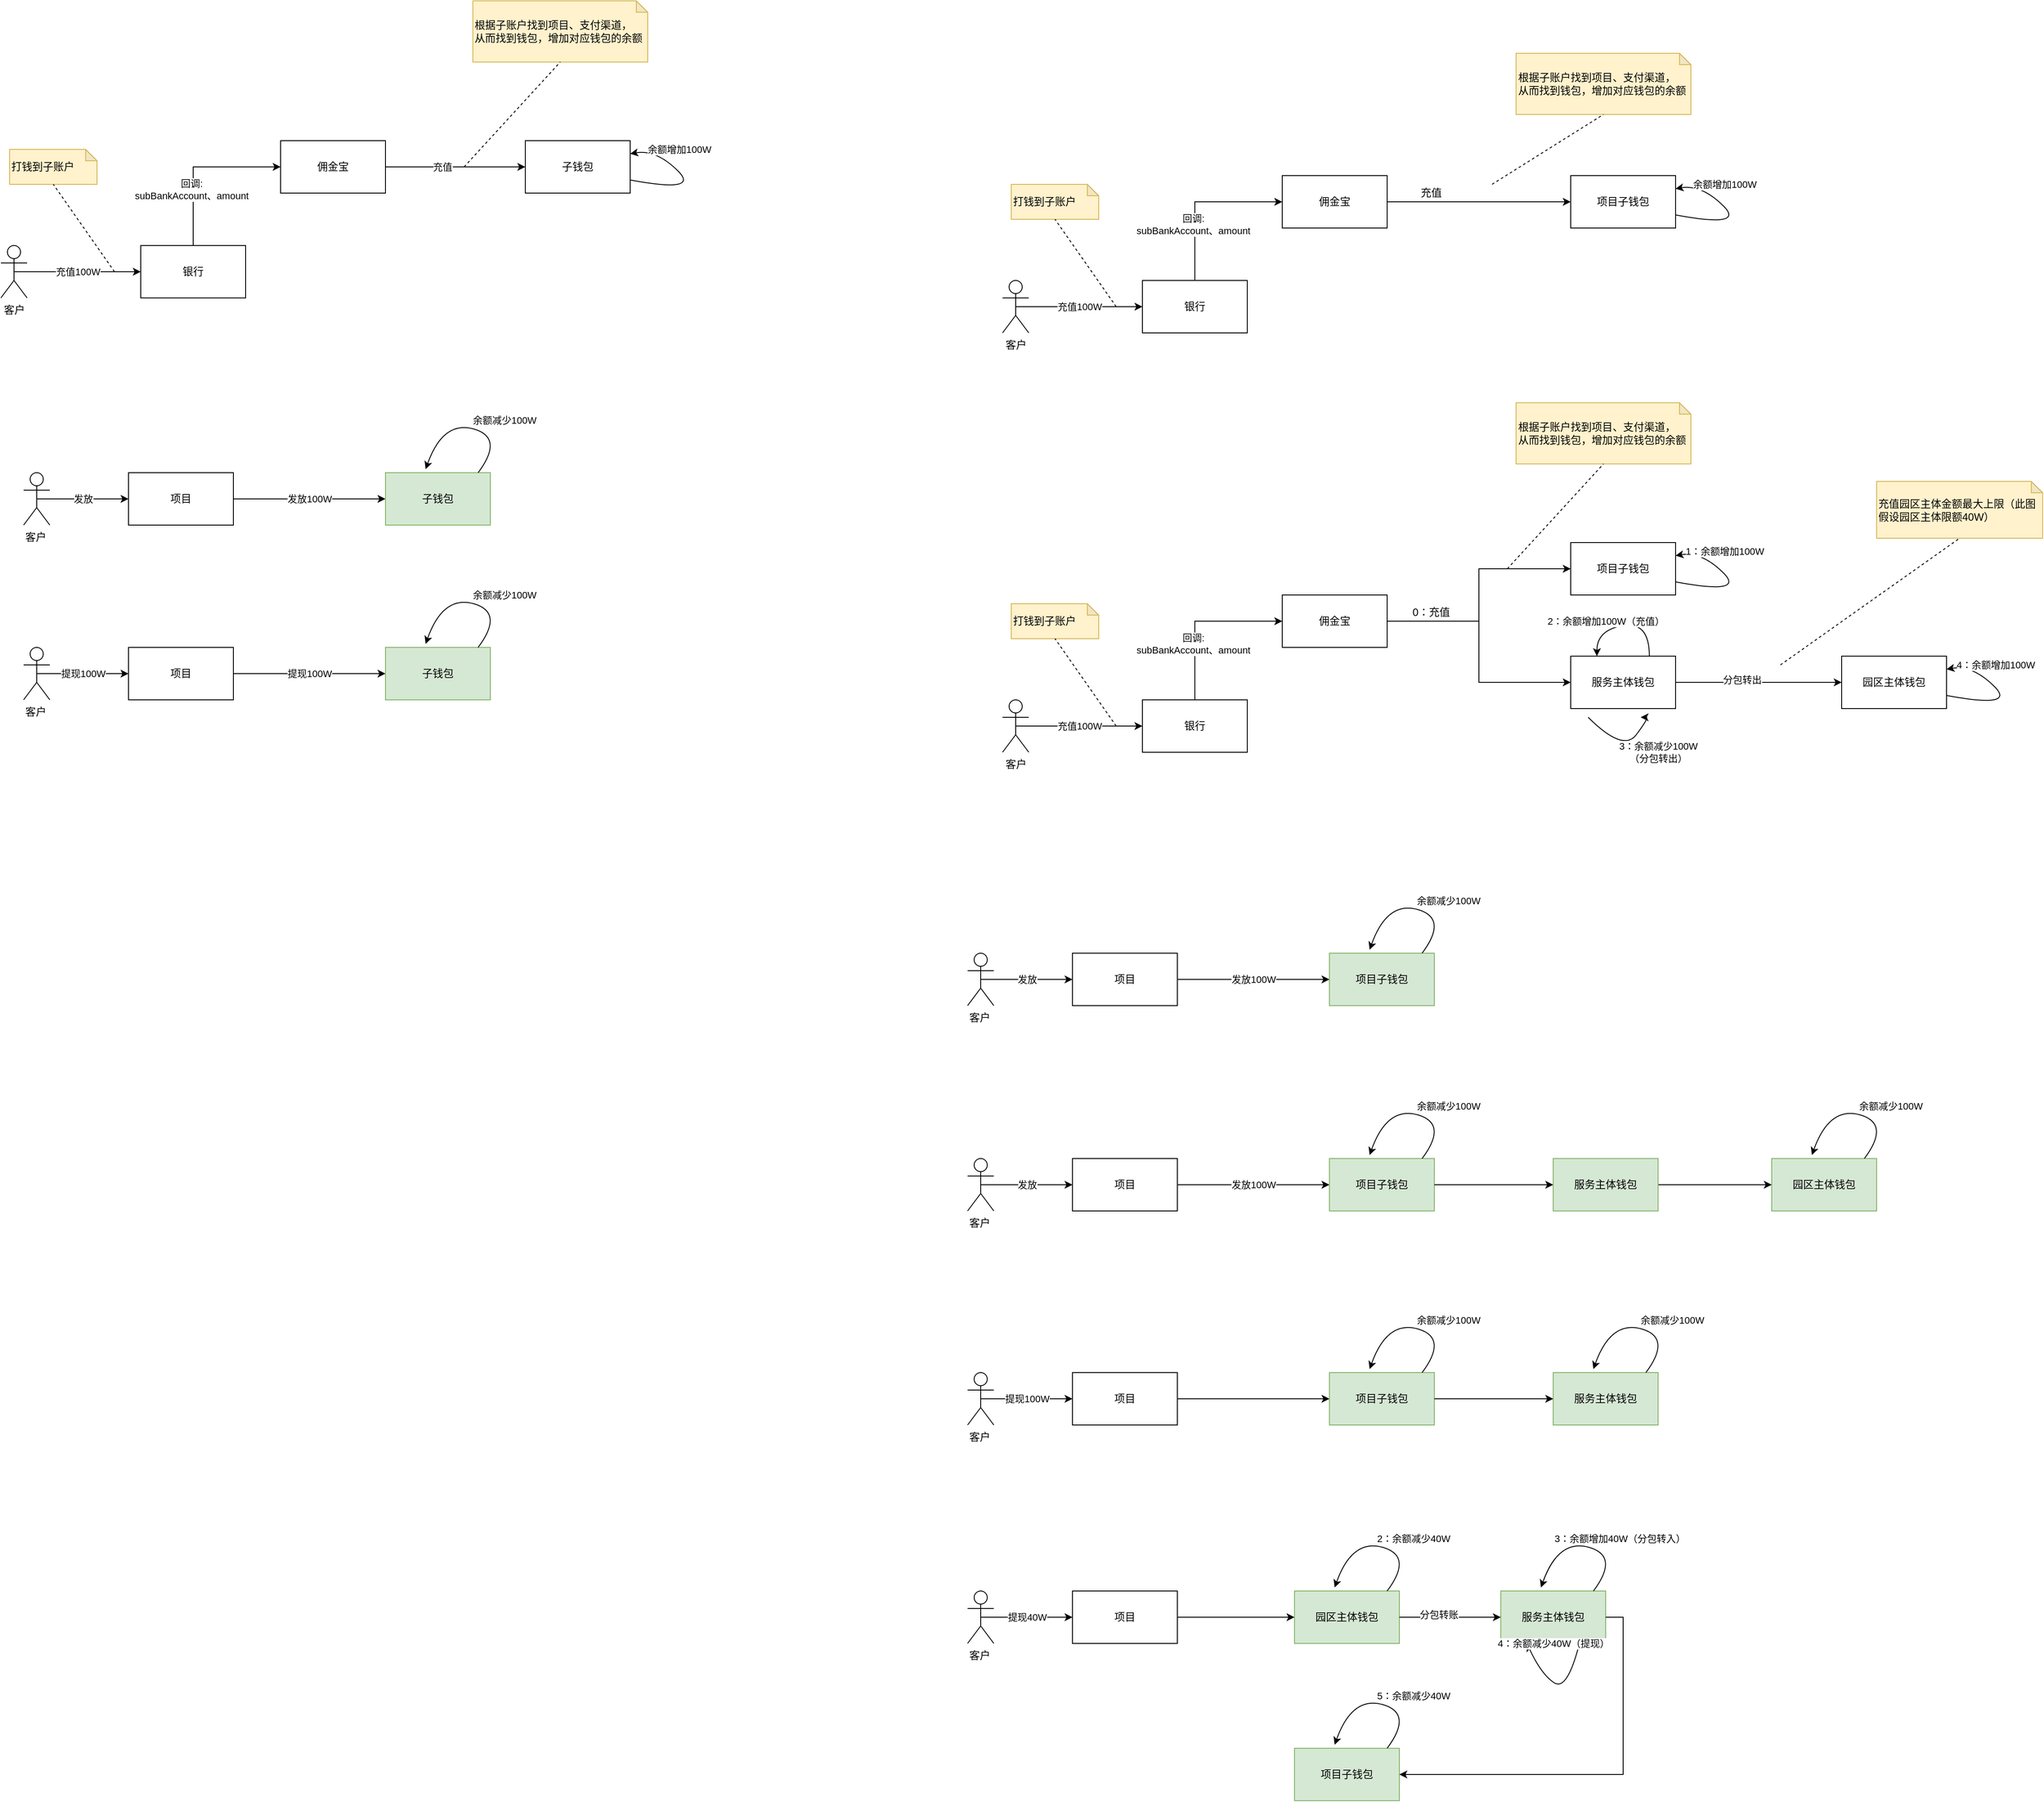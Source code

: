 <mxfile version="14.2.9" type="github">
  <diagram id="VvqAFld6kcSRDZWVkb-_" name="Page-1">
    <mxGraphModel dx="1422" dy="762" grid="1" gridSize="10" guides="1" tooltips="1" connect="1" arrows="1" fold="1" page="1" pageScale="1" pageWidth="827" pageHeight="1169" math="0" shadow="0">
      <root>
        <mxCell id="0" />
        <mxCell id="1" parent="0" />
        <mxCell id="OwSdajE1iPS6r4egMdJ5-2" value="子钱包" style="rounded=0;whiteSpace=wrap;html=1;" parent="1" vertex="1">
          <mxGeometry x="614" y="220" width="120" height="60" as="geometry" />
        </mxCell>
        <mxCell id="OwSdajE1iPS6r4egMdJ5-6" value="充值100W" style="edgeStyle=orthogonalEdgeStyle;rounded=0;orthogonalLoop=1;jettySize=auto;html=1;exitX=0.5;exitY=0.5;exitDx=0;exitDy=0;exitPerimeter=0;entryX=0;entryY=0.5;entryDx=0;entryDy=0;" parent="1" source="OwSdajE1iPS6r4egMdJ5-3" target="OwSdajE1iPS6r4egMdJ5-4" edge="1">
          <mxGeometry relative="1" as="geometry" />
        </mxCell>
        <mxCell id="OwSdajE1iPS6r4egMdJ5-3" value="客户" style="shape=umlActor;verticalLabelPosition=bottom;verticalAlign=top;html=1;outlineConnect=0;" parent="1" vertex="1">
          <mxGeometry x="14" y="340" width="30" height="60" as="geometry" />
        </mxCell>
        <mxCell id="OwSdajE1iPS6r4egMdJ5-13" style="edgeStyle=orthogonalEdgeStyle;rounded=0;orthogonalLoop=1;jettySize=auto;html=1;exitX=0.5;exitY=0;exitDx=0;exitDy=0;entryX=0;entryY=0.5;entryDx=0;entryDy=0;" parent="1" source="OwSdajE1iPS6r4egMdJ5-4" target="OwSdajE1iPS6r4egMdJ5-5" edge="1">
          <mxGeometry relative="1" as="geometry" />
        </mxCell>
        <mxCell id="OwSdajE1iPS6r4egMdJ5-14" value="回调: &lt;br&gt;subBankAccount、amount" style="edgeLabel;html=1;align=center;verticalAlign=middle;resizable=0;points=[];labelBackgroundColor=#ffffff;" parent="OwSdajE1iPS6r4egMdJ5-13" vertex="1" connectable="0">
          <mxGeometry x="-0.326" y="2" relative="1" as="geometry">
            <mxPoint as="offset" />
          </mxGeometry>
        </mxCell>
        <mxCell id="OwSdajE1iPS6r4egMdJ5-4" value="银行" style="rounded=0;whiteSpace=wrap;html=1;" parent="1" vertex="1">
          <mxGeometry x="174" y="340" width="120" height="60" as="geometry" />
        </mxCell>
        <mxCell id="OwSdajE1iPS6r4egMdJ5-15" style="edgeStyle=orthogonalEdgeStyle;rounded=0;orthogonalLoop=1;jettySize=auto;html=1;exitX=1;exitY=0.5;exitDx=0;exitDy=0;entryX=0;entryY=0.5;entryDx=0;entryDy=0;" parent="1" source="OwSdajE1iPS6r4egMdJ5-5" target="OwSdajE1iPS6r4egMdJ5-2" edge="1">
          <mxGeometry relative="1" as="geometry" />
        </mxCell>
        <mxCell id="OwSdajE1iPS6r4egMdJ5-18" value="充值" style="edgeLabel;html=1;align=center;verticalAlign=middle;resizable=0;points=[];fontColor=none;" parent="OwSdajE1iPS6r4egMdJ5-15" vertex="1" connectable="0">
          <mxGeometry x="-0.188" relative="1" as="geometry">
            <mxPoint as="offset" />
          </mxGeometry>
        </mxCell>
        <mxCell id="OwSdajE1iPS6r4egMdJ5-5" value="佣金宝" style="rounded=0;whiteSpace=wrap;html=1;" parent="1" vertex="1">
          <mxGeometry x="334" y="220" width="120" height="60" as="geometry" />
        </mxCell>
        <mxCell id="OwSdajE1iPS6r4egMdJ5-9" value="打钱到子账户" style="shape=note;whiteSpace=wrap;html=1;backgroundOutline=1;darkOpacity=0.05;align=left;fillColor=#fff2cc;strokeColor=#d6b656;size=13;" parent="1" vertex="1">
          <mxGeometry x="24" y="230" width="100" height="40" as="geometry" />
        </mxCell>
        <mxCell id="OwSdajE1iPS6r4egMdJ5-12" value="" style="endArrow=none;dashed=1;html=1;entryX=0.5;entryY=1;entryDx=0;entryDy=0;entryPerimeter=0;" parent="1" target="OwSdajE1iPS6r4egMdJ5-9" edge="1">
          <mxGeometry width="50" height="50" relative="1" as="geometry">
            <mxPoint x="144" y="370" as="sourcePoint" />
            <mxPoint x="154" y="330" as="targetPoint" />
          </mxGeometry>
        </mxCell>
        <mxCell id="OwSdajE1iPS6r4egMdJ5-17" value="根据子账户找到项目、支付渠道，&lt;br&gt;从而找到钱包，增加对应钱包的余额" style="shape=note;whiteSpace=wrap;html=1;backgroundOutline=1;darkOpacity=0.05;align=left;fillColor=#fff2cc;strokeColor=#d6b656;size=13;" parent="1" vertex="1">
          <mxGeometry x="554" y="60" width="200" height="70" as="geometry" />
        </mxCell>
        <mxCell id="OwSdajE1iPS6r4egMdJ5-19" value="" style="endArrow=none;dashed=1;html=1;fontColor=none;entryX=0.5;entryY=1;entryDx=0;entryDy=0;entryPerimeter=0;" parent="1" target="OwSdajE1iPS6r4egMdJ5-17" edge="1">
          <mxGeometry width="50" height="50" relative="1" as="geometry">
            <mxPoint x="544" y="250" as="sourcePoint" />
            <mxPoint x="614" y="160" as="targetPoint" />
          </mxGeometry>
        </mxCell>
        <mxCell id="OwSdajE1iPS6r4egMdJ5-20" value="余额增加100W" style="curved=1;endArrow=classic;html=1;fontColor=none;exitX=1;exitY=0.75;exitDx=0;exitDy=0;entryX=1;entryY=0.25;entryDx=0;entryDy=0;" parent="1" source="OwSdajE1iPS6r4egMdJ5-2" target="OwSdajE1iPS6r4egMdJ5-2" edge="1">
          <mxGeometry x="0.465" y="-18" width="50" height="50" relative="1" as="geometry">
            <mxPoint x="744" y="270" as="sourcePoint" />
            <mxPoint x="744" y="230" as="targetPoint" />
            <Array as="points">
              <mxPoint x="814" y="280" />
              <mxPoint x="764" y="230" />
            </Array>
            <mxPoint as="offset" />
          </mxGeometry>
        </mxCell>
        <mxCell id="OwSdajE1iPS6r4egMdJ5-22" value="项目" style="rounded=0;whiteSpace=wrap;html=1;" parent="1" vertex="1">
          <mxGeometry x="160" y="600" width="120" height="60" as="geometry" />
        </mxCell>
        <mxCell id="OwSdajE1iPS6r4egMdJ5-29" value="发放100W" style="edgeStyle=orthogonalEdgeStyle;rounded=0;orthogonalLoop=1;jettySize=auto;html=1;fontColor=none;exitX=1;exitY=0.5;exitDx=0;exitDy=0;" parent="1" source="OwSdajE1iPS6r4egMdJ5-22" target="OwSdajE1iPS6r4egMdJ5-28" edge="1">
          <mxGeometry relative="1" as="geometry">
            <mxPoint x="480" y="630" as="sourcePoint" />
          </mxGeometry>
        </mxCell>
        <mxCell id="OwSdajE1iPS6r4egMdJ5-28" value="子钱包" style="whiteSpace=wrap;html=1;rounded=0;fillColor=#d5e8d4;strokeColor=#82b366;" parent="1" vertex="1">
          <mxGeometry x="454" y="600" width="120" height="60" as="geometry" />
        </mxCell>
        <mxCell id="OwSdajE1iPS6r4egMdJ5-31" value="发放" style="edgeStyle=orthogonalEdgeStyle;rounded=0;orthogonalLoop=1;jettySize=auto;html=1;exitX=0.5;exitY=0.5;exitDx=0;exitDy=0;exitPerimeter=0;entryX=0;entryY=0.5;entryDx=0;entryDy=0;fontColor=none;" parent="1" source="OwSdajE1iPS6r4egMdJ5-30" target="OwSdajE1iPS6r4egMdJ5-22" edge="1">
          <mxGeometry relative="1" as="geometry" />
        </mxCell>
        <mxCell id="OwSdajE1iPS6r4egMdJ5-30" value="客户" style="shape=umlActor;verticalLabelPosition=bottom;verticalAlign=top;html=1;outlineConnect=0;labelBackgroundColor=#ffffff;fontColor=none;align=left;" parent="1" vertex="1">
          <mxGeometry x="40" y="600" width="30" height="60" as="geometry" />
        </mxCell>
        <mxCell id="OwSdajE1iPS6r4egMdJ5-45" value="" style="curved=1;endArrow=classic;html=1;fontColor=none;entryX=0.383;entryY=-0.067;entryDx=0;entryDy=0;entryPerimeter=0;" parent="1" target="OwSdajE1iPS6r4egMdJ5-28" edge="1">
          <mxGeometry width="50" height="50" relative="1" as="geometry">
            <mxPoint x="560" y="600" as="sourcePoint" />
            <mxPoint x="610" y="550" as="targetPoint" />
            <Array as="points">
              <mxPoint x="590" y="560" />
              <mxPoint x="520" y="540" />
            </Array>
          </mxGeometry>
        </mxCell>
        <mxCell id="OwSdajE1iPS6r4egMdJ5-46" value="余额减少100W" style="edgeLabel;html=1;align=center;verticalAlign=middle;resizable=0;points=[];fontColor=none;" parent="OwSdajE1iPS6r4egMdJ5-45" vertex="1" connectable="0">
          <mxGeometry x="0.091" y="2" relative="1" as="geometry">
            <mxPoint x="47.66" y="-8.46" as="offset" />
          </mxGeometry>
        </mxCell>
        <mxCell id="OwSdajE1iPS6r4egMdJ5-48" value="项目" style="rounded=0;whiteSpace=wrap;html=1;" parent="1" vertex="1">
          <mxGeometry x="160" y="800" width="120" height="60" as="geometry" />
        </mxCell>
        <mxCell id="OwSdajE1iPS6r4egMdJ5-49" value="提现100W" style="edgeStyle=orthogonalEdgeStyle;rounded=0;orthogonalLoop=1;jettySize=auto;html=1;fontColor=none;exitX=1;exitY=0.5;exitDx=0;exitDy=0;" parent="1" source="OwSdajE1iPS6r4egMdJ5-48" target="OwSdajE1iPS6r4egMdJ5-50" edge="1">
          <mxGeometry relative="1" as="geometry">
            <mxPoint x="480" y="830" as="sourcePoint" />
          </mxGeometry>
        </mxCell>
        <mxCell id="OwSdajE1iPS6r4egMdJ5-50" value="子钱包" style="whiteSpace=wrap;html=1;rounded=0;fillColor=#d5e8d4;strokeColor=#82b366;" parent="1" vertex="1">
          <mxGeometry x="454" y="800" width="120" height="60" as="geometry" />
        </mxCell>
        <mxCell id="OwSdajE1iPS6r4egMdJ5-51" value="提现100W" style="edgeStyle=orthogonalEdgeStyle;rounded=0;orthogonalLoop=1;jettySize=auto;html=1;exitX=0.5;exitY=0.5;exitDx=0;exitDy=0;exitPerimeter=0;entryX=0;entryY=0.5;entryDx=0;entryDy=0;fontColor=none;" parent="1" source="OwSdajE1iPS6r4egMdJ5-52" target="OwSdajE1iPS6r4egMdJ5-48" edge="1">
          <mxGeometry relative="1" as="geometry" />
        </mxCell>
        <mxCell id="OwSdajE1iPS6r4egMdJ5-52" value="客户" style="shape=umlActor;verticalLabelPosition=bottom;verticalAlign=top;html=1;outlineConnect=0;labelBackgroundColor=#ffffff;fontColor=none;align=left;" parent="1" vertex="1">
          <mxGeometry x="40" y="800" width="30" height="60" as="geometry" />
        </mxCell>
        <mxCell id="OwSdajE1iPS6r4egMdJ5-53" value="" style="curved=1;endArrow=classic;html=1;fontColor=none;entryX=0.383;entryY=-0.067;entryDx=0;entryDy=0;entryPerimeter=0;" parent="1" target="OwSdajE1iPS6r4egMdJ5-50" edge="1">
          <mxGeometry width="50" height="50" relative="1" as="geometry">
            <mxPoint x="560" y="800" as="sourcePoint" />
            <mxPoint x="610" y="750" as="targetPoint" />
            <Array as="points">
              <mxPoint x="590" y="760" />
              <mxPoint x="520" y="740" />
            </Array>
          </mxGeometry>
        </mxCell>
        <mxCell id="OwSdajE1iPS6r4egMdJ5-54" value="余额减少100W" style="edgeLabel;html=1;align=center;verticalAlign=middle;resizable=0;points=[];fontColor=none;" parent="OwSdajE1iPS6r4egMdJ5-53" vertex="1" connectable="0">
          <mxGeometry x="0.091" y="2" relative="1" as="geometry">
            <mxPoint x="47.66" y="-8.46" as="offset" />
          </mxGeometry>
        </mxCell>
        <mxCell id="L0Rb23iCuePktw84FL31-2" value="充值100W" style="edgeStyle=orthogonalEdgeStyle;rounded=0;orthogonalLoop=1;jettySize=auto;html=1;exitX=0.5;exitY=0.5;exitDx=0;exitDy=0;exitPerimeter=0;entryX=0;entryY=0.5;entryDx=0;entryDy=0;" parent="1" source="L0Rb23iCuePktw84FL31-3" target="L0Rb23iCuePktw84FL31-6" edge="1">
          <mxGeometry relative="1" as="geometry" />
        </mxCell>
        <mxCell id="L0Rb23iCuePktw84FL31-3" value="客户" style="shape=umlActor;verticalLabelPosition=bottom;verticalAlign=top;html=1;outlineConnect=0;" parent="1" vertex="1">
          <mxGeometry x="1160" y="380" width="30" height="60" as="geometry" />
        </mxCell>
        <mxCell id="L0Rb23iCuePktw84FL31-4" style="edgeStyle=orthogonalEdgeStyle;rounded=0;orthogonalLoop=1;jettySize=auto;html=1;exitX=0.5;exitY=0;exitDx=0;exitDy=0;entryX=0;entryY=0.5;entryDx=0;entryDy=0;" parent="1" source="L0Rb23iCuePktw84FL31-6" target="L0Rb23iCuePktw84FL31-9" edge="1">
          <mxGeometry relative="1" as="geometry" />
        </mxCell>
        <mxCell id="L0Rb23iCuePktw84FL31-5" value="回调: &lt;br&gt;subBankAccount、amount" style="edgeLabel;html=1;align=center;verticalAlign=middle;resizable=0;points=[];labelBackgroundColor=#ffffff;" parent="L0Rb23iCuePktw84FL31-4" vertex="1" connectable="0">
          <mxGeometry x="-0.326" y="2" relative="1" as="geometry">
            <mxPoint as="offset" />
          </mxGeometry>
        </mxCell>
        <mxCell id="L0Rb23iCuePktw84FL31-6" value="银行" style="rounded=0;whiteSpace=wrap;html=1;" parent="1" vertex="1">
          <mxGeometry x="1320" y="380" width="120" height="60" as="geometry" />
        </mxCell>
        <mxCell id="L0Rb23iCuePktw84FL31-24" style="edgeStyle=orthogonalEdgeStyle;rounded=0;orthogonalLoop=1;jettySize=auto;html=1;exitX=1;exitY=0.5;exitDx=0;exitDy=0;entryX=0;entryY=0.5;entryDx=0;entryDy=0;" parent="1" source="L0Rb23iCuePktw84FL31-9" target="L0Rb23iCuePktw84FL31-1" edge="1">
          <mxGeometry relative="1" as="geometry" />
        </mxCell>
        <mxCell id="L0Rb23iCuePktw84FL31-9" value="佣金宝" style="rounded=0;whiteSpace=wrap;html=1;" parent="1" vertex="1">
          <mxGeometry x="1480" y="260" width="120" height="60" as="geometry" />
        </mxCell>
        <mxCell id="L0Rb23iCuePktw84FL31-10" value="打钱到子账户" style="shape=note;whiteSpace=wrap;html=1;backgroundOutline=1;darkOpacity=0.05;align=left;fillColor=#fff2cc;strokeColor=#d6b656;size=13;" parent="1" vertex="1">
          <mxGeometry x="1170" y="270" width="100" height="40" as="geometry" />
        </mxCell>
        <mxCell id="L0Rb23iCuePktw84FL31-11" value="" style="endArrow=none;dashed=1;html=1;entryX=0.5;entryY=1;entryDx=0;entryDy=0;entryPerimeter=0;" parent="1" target="L0Rb23iCuePktw84FL31-10" edge="1">
          <mxGeometry width="50" height="50" relative="1" as="geometry">
            <mxPoint x="1290" y="410" as="sourcePoint" />
            <mxPoint x="1300" y="370" as="targetPoint" />
          </mxGeometry>
        </mxCell>
        <mxCell id="L0Rb23iCuePktw84FL31-12" value="根据子账户找到项目、支付渠道，&lt;br&gt;从而找到钱包，增加对应钱包的余额" style="shape=note;whiteSpace=wrap;html=1;backgroundOutline=1;darkOpacity=0.05;align=left;fillColor=#fff2cc;strokeColor=#d6b656;size=13;" parent="1" vertex="1">
          <mxGeometry x="1747.5" y="120" width="200" height="70" as="geometry" />
        </mxCell>
        <mxCell id="L0Rb23iCuePktw84FL31-13" value="" style="endArrow=none;dashed=1;html=1;fontColor=none;entryX=0.5;entryY=1;entryDx=0;entryDy=0;entryPerimeter=0;" parent="1" target="L0Rb23iCuePktw84FL31-12" edge="1">
          <mxGeometry width="50" height="50" relative="1" as="geometry">
            <mxPoint x="1720" y="270" as="sourcePoint" />
            <mxPoint x="1807.5" y="140" as="targetPoint" />
          </mxGeometry>
        </mxCell>
        <mxCell id="L0Rb23iCuePktw84FL31-17" value="" style="group" parent="1" vertex="1" connectable="0">
          <mxGeometry x="1810" y="260" width="200" height="60" as="geometry" />
        </mxCell>
        <mxCell id="L0Rb23iCuePktw84FL31-1" value="项目子钱包" style="rounded=0;whiteSpace=wrap;html=1;" parent="L0Rb23iCuePktw84FL31-17" vertex="1">
          <mxGeometry width="120" height="60" as="geometry" />
        </mxCell>
        <mxCell id="L0Rb23iCuePktw84FL31-14" value="余额增加100W" style="curved=1;endArrow=classic;html=1;fontColor=none;exitX=1;exitY=0.75;exitDx=0;exitDy=0;entryX=1;entryY=0.25;entryDx=0;entryDy=0;" parent="L0Rb23iCuePktw84FL31-17" source="L0Rb23iCuePktw84FL31-1" target="L0Rb23iCuePktw84FL31-1" edge="1">
          <mxGeometry x="0.465" y="-18" width="50" height="50" relative="1" as="geometry">
            <mxPoint x="130" y="50" as="sourcePoint" />
            <mxPoint x="130" y="10" as="targetPoint" />
            <Array as="points">
              <mxPoint x="200" y="60" />
              <mxPoint x="150" y="10" />
            </Array>
            <mxPoint as="offset" />
          </mxGeometry>
        </mxCell>
        <mxCell id="L0Rb23iCuePktw84FL31-23" value="充值" style="text;html=1;align=center;verticalAlign=middle;resizable=0;points=[];autosize=1;" parent="1" vertex="1">
          <mxGeometry x="1630" y="270" width="40" height="20" as="geometry" />
        </mxCell>
        <mxCell id="L0Rb23iCuePktw84FL31-25" value="项目" style="rounded=0;whiteSpace=wrap;html=1;" parent="1" vertex="1">
          <mxGeometry x="1240" y="1150" width="120" height="60" as="geometry" />
        </mxCell>
        <mxCell id="L0Rb23iCuePktw84FL31-26" value="发放100W" style="edgeStyle=orthogonalEdgeStyle;rounded=0;orthogonalLoop=1;jettySize=auto;html=1;fontColor=none;exitX=1;exitY=0.5;exitDx=0;exitDy=0;" parent="1" source="L0Rb23iCuePktw84FL31-25" target="L0Rb23iCuePktw84FL31-27" edge="1">
          <mxGeometry relative="1" as="geometry">
            <mxPoint x="1560" y="1180" as="sourcePoint" />
          </mxGeometry>
        </mxCell>
        <mxCell id="L0Rb23iCuePktw84FL31-28" value="发放" style="edgeStyle=orthogonalEdgeStyle;rounded=0;orthogonalLoop=1;jettySize=auto;html=1;exitX=0.5;exitY=0.5;exitDx=0;exitDy=0;exitPerimeter=0;entryX=0;entryY=0.5;entryDx=0;entryDy=0;fontColor=none;" parent="1" source="L0Rb23iCuePktw84FL31-29" target="L0Rb23iCuePktw84FL31-25" edge="1">
          <mxGeometry relative="1" as="geometry" />
        </mxCell>
        <mxCell id="L0Rb23iCuePktw84FL31-29" value="客户" style="shape=umlActor;verticalLabelPosition=bottom;verticalAlign=top;html=1;outlineConnect=0;labelBackgroundColor=#ffffff;fontColor=none;align=left;" parent="1" vertex="1">
          <mxGeometry x="1120" y="1150" width="30" height="60" as="geometry" />
        </mxCell>
        <mxCell id="L0Rb23iCuePktw84FL31-34" value="" style="group" parent="1" vertex="1" connectable="0">
          <mxGeometry x="1534" y="1090" width="136" height="120" as="geometry" />
        </mxCell>
        <mxCell id="L0Rb23iCuePktw84FL31-27" value="项目子钱包" style="whiteSpace=wrap;html=1;rounded=0;fillColor=#d5e8d4;strokeColor=#82b366;" parent="L0Rb23iCuePktw84FL31-34" vertex="1">
          <mxGeometry y="60" width="120" height="60" as="geometry" />
        </mxCell>
        <mxCell id="L0Rb23iCuePktw84FL31-30" value="" style="curved=1;endArrow=classic;html=1;fontColor=none;entryX=0.383;entryY=-0.067;entryDx=0;entryDy=0;entryPerimeter=0;" parent="L0Rb23iCuePktw84FL31-34" target="L0Rb23iCuePktw84FL31-27" edge="1">
          <mxGeometry width="50" height="50" relative="1" as="geometry">
            <mxPoint x="106" y="60" as="sourcePoint" />
            <mxPoint x="156" y="10" as="targetPoint" />
            <Array as="points">
              <mxPoint x="136" y="20" />
              <mxPoint x="66" />
            </Array>
          </mxGeometry>
        </mxCell>
        <mxCell id="L0Rb23iCuePktw84FL31-31" value="余额减少100W" style="edgeLabel;html=1;align=center;verticalAlign=middle;resizable=0;points=[];fontColor=none;" parent="L0Rb23iCuePktw84FL31-30" vertex="1" connectable="0">
          <mxGeometry x="0.091" y="2" relative="1" as="geometry">
            <mxPoint x="47.66" y="-8.46" as="offset" />
          </mxGeometry>
        </mxCell>
        <mxCell id="L0Rb23iCuePktw84FL31-40" value="项目" style="rounded=0;whiteSpace=wrap;html=1;" parent="1" vertex="1">
          <mxGeometry x="1240" y="1385" width="120" height="60" as="geometry" />
        </mxCell>
        <mxCell id="L0Rb23iCuePktw84FL31-41" value="发放100W" style="edgeStyle=orthogonalEdgeStyle;rounded=0;orthogonalLoop=1;jettySize=auto;html=1;fontColor=none;exitX=1;exitY=0.5;exitDx=0;exitDy=0;" parent="1" source="L0Rb23iCuePktw84FL31-40" target="L0Rb23iCuePktw84FL31-45" edge="1">
          <mxGeometry relative="1" as="geometry">
            <mxPoint x="1560" y="1415" as="sourcePoint" />
          </mxGeometry>
        </mxCell>
        <mxCell id="L0Rb23iCuePktw84FL31-42" value="发放" style="edgeStyle=orthogonalEdgeStyle;rounded=0;orthogonalLoop=1;jettySize=auto;html=1;exitX=0.5;exitY=0.5;exitDx=0;exitDy=0;exitPerimeter=0;entryX=0;entryY=0.5;entryDx=0;entryDy=0;fontColor=none;" parent="1" source="L0Rb23iCuePktw84FL31-43" target="L0Rb23iCuePktw84FL31-40" edge="1">
          <mxGeometry relative="1" as="geometry" />
        </mxCell>
        <mxCell id="L0Rb23iCuePktw84FL31-43" value="客户" style="shape=umlActor;verticalLabelPosition=bottom;verticalAlign=top;html=1;outlineConnect=0;labelBackgroundColor=#ffffff;fontColor=none;align=left;" parent="1" vertex="1">
          <mxGeometry x="1120" y="1385" width="30" height="60" as="geometry" />
        </mxCell>
        <mxCell id="L0Rb23iCuePktw84FL31-44" value="" style="group" parent="1" vertex="1" connectable="0">
          <mxGeometry x="1534" y="1325" width="136" height="120" as="geometry" />
        </mxCell>
        <mxCell id="L0Rb23iCuePktw84FL31-45" value="项目子钱包" style="whiteSpace=wrap;html=1;rounded=0;fillColor=#d5e8d4;strokeColor=#82b366;" parent="L0Rb23iCuePktw84FL31-44" vertex="1">
          <mxGeometry y="60" width="120" height="60" as="geometry" />
        </mxCell>
        <mxCell id="L0Rb23iCuePktw84FL31-46" value="" style="curved=1;endArrow=classic;html=1;fontColor=none;entryX=0.383;entryY=-0.067;entryDx=0;entryDy=0;entryPerimeter=0;" parent="L0Rb23iCuePktw84FL31-44" target="L0Rb23iCuePktw84FL31-45" edge="1">
          <mxGeometry width="50" height="50" relative="1" as="geometry">
            <mxPoint x="106" y="60" as="sourcePoint" />
            <mxPoint x="156" y="10" as="targetPoint" />
            <Array as="points">
              <mxPoint x="136" y="20" />
              <mxPoint x="66" />
            </Array>
          </mxGeometry>
        </mxCell>
        <mxCell id="L0Rb23iCuePktw84FL31-47" value="余额减少100W" style="edgeLabel;html=1;align=center;verticalAlign=middle;resizable=0;points=[];fontColor=none;" parent="L0Rb23iCuePktw84FL31-46" vertex="1" connectable="0">
          <mxGeometry x="0.091" y="2" relative="1" as="geometry">
            <mxPoint x="47.66" y="-8.46" as="offset" />
          </mxGeometry>
        </mxCell>
        <mxCell id="L0Rb23iCuePktw84FL31-52" style="edgeStyle=orthogonalEdgeStyle;rounded=0;orthogonalLoop=1;jettySize=auto;html=1;exitX=1;exitY=0.5;exitDx=0;exitDy=0;" parent="1" source="L0Rb23iCuePktw84FL31-45" target="L0Rb23iCuePktw84FL31-49" edge="1">
          <mxGeometry relative="1" as="geometry" />
        </mxCell>
        <mxCell id="L0Rb23iCuePktw84FL31-53" value="" style="group" parent="1" vertex="1" connectable="0">
          <mxGeometry x="2040" y="1325" width="136" height="120" as="geometry" />
        </mxCell>
        <mxCell id="L0Rb23iCuePktw84FL31-54" value="园区主体钱包" style="whiteSpace=wrap;html=1;rounded=0;fillColor=#d5e8d4;strokeColor=#82b366;" parent="L0Rb23iCuePktw84FL31-53" vertex="1">
          <mxGeometry y="60" width="120" height="60" as="geometry" />
        </mxCell>
        <mxCell id="L0Rb23iCuePktw84FL31-55" value="" style="curved=1;endArrow=classic;html=1;fontColor=none;entryX=0.383;entryY=-0.067;entryDx=0;entryDy=0;entryPerimeter=0;" parent="L0Rb23iCuePktw84FL31-53" target="L0Rb23iCuePktw84FL31-54" edge="1">
          <mxGeometry width="50" height="50" relative="1" as="geometry">
            <mxPoint x="106" y="60" as="sourcePoint" />
            <mxPoint x="156" y="10" as="targetPoint" />
            <Array as="points">
              <mxPoint x="136" y="20" />
              <mxPoint x="66" />
            </Array>
          </mxGeometry>
        </mxCell>
        <mxCell id="L0Rb23iCuePktw84FL31-56" value="余额减少100W" style="edgeLabel;html=1;align=center;verticalAlign=middle;resizable=0;points=[];fontColor=none;" parent="L0Rb23iCuePktw84FL31-55" vertex="1" connectable="0">
          <mxGeometry x="0.091" y="2" relative="1" as="geometry">
            <mxPoint x="47.66" y="-8.46" as="offset" />
          </mxGeometry>
        </mxCell>
        <mxCell id="L0Rb23iCuePktw84FL31-57" style="edgeStyle=orthogonalEdgeStyle;rounded=0;orthogonalLoop=1;jettySize=auto;html=1;exitX=1;exitY=0.5;exitDx=0;exitDy=0;entryX=0;entryY=0.5;entryDx=0;entryDy=0;" parent="1" source="L0Rb23iCuePktw84FL31-49" target="L0Rb23iCuePktw84FL31-54" edge="1">
          <mxGeometry relative="1" as="geometry" />
        </mxCell>
        <mxCell id="L0Rb23iCuePktw84FL31-49" value="服务主体钱包" style="whiteSpace=wrap;html=1;rounded=0;fillColor=#d5e8d4;strokeColor=#82b366;" parent="1" vertex="1">
          <mxGeometry x="1790" y="1385" width="120" height="60" as="geometry" />
        </mxCell>
        <mxCell id="L0Rb23iCuePktw84FL31-58" value="充值100W" style="edgeStyle=orthogonalEdgeStyle;rounded=0;orthogonalLoop=1;jettySize=auto;html=1;exitX=0.5;exitY=0.5;exitDx=0;exitDy=0;exitPerimeter=0;entryX=0;entryY=0.5;entryDx=0;entryDy=0;" parent="1" source="L0Rb23iCuePktw84FL31-59" target="L0Rb23iCuePktw84FL31-62" edge="1">
          <mxGeometry relative="1" as="geometry" />
        </mxCell>
        <mxCell id="L0Rb23iCuePktw84FL31-59" value="客户" style="shape=umlActor;verticalLabelPosition=bottom;verticalAlign=top;html=1;outlineConnect=0;" parent="1" vertex="1">
          <mxGeometry x="1160" y="860" width="30" height="60" as="geometry" />
        </mxCell>
        <mxCell id="L0Rb23iCuePktw84FL31-60" style="edgeStyle=orthogonalEdgeStyle;rounded=0;orthogonalLoop=1;jettySize=auto;html=1;exitX=0.5;exitY=0;exitDx=0;exitDy=0;entryX=0;entryY=0.5;entryDx=0;entryDy=0;" parent="1" source="L0Rb23iCuePktw84FL31-62" target="L0Rb23iCuePktw84FL31-65" edge="1">
          <mxGeometry relative="1" as="geometry" />
        </mxCell>
        <mxCell id="L0Rb23iCuePktw84FL31-61" value="回调: &lt;br&gt;subBankAccount、amount" style="edgeLabel;html=1;align=center;verticalAlign=middle;resizable=0;points=[];labelBackgroundColor=#ffffff;" parent="L0Rb23iCuePktw84FL31-60" vertex="1" connectable="0">
          <mxGeometry x="-0.326" y="2" relative="1" as="geometry">
            <mxPoint as="offset" />
          </mxGeometry>
        </mxCell>
        <mxCell id="L0Rb23iCuePktw84FL31-62" value="银行" style="rounded=0;whiteSpace=wrap;html=1;" parent="1" vertex="1">
          <mxGeometry x="1320" y="860" width="120" height="60" as="geometry" />
        </mxCell>
        <mxCell id="L0Rb23iCuePktw84FL31-63" style="edgeStyle=orthogonalEdgeStyle;rounded=0;orthogonalLoop=1;jettySize=auto;html=1;exitX=1;exitY=0.5;exitDx=0;exitDy=0;entryX=0;entryY=0.5;entryDx=0;entryDy=0;" parent="1" source="L0Rb23iCuePktw84FL31-65" target="L0Rb23iCuePktw84FL31-86" edge="1">
          <mxGeometry relative="1" as="geometry">
            <mxPoint x="1810" y="840" as="targetPoint" />
          </mxGeometry>
        </mxCell>
        <mxCell id="L0Rb23iCuePktw84FL31-64" style="edgeStyle=orthogonalEdgeStyle;rounded=0;orthogonalLoop=1;jettySize=auto;html=1;exitX=1;exitY=0.5;exitDx=0;exitDy=0;entryX=0;entryY=0.5;entryDx=0;entryDy=0;" parent="1" source="L0Rb23iCuePktw84FL31-65" target="L0Rb23iCuePktw84FL31-71" edge="1">
          <mxGeometry relative="1" as="geometry" />
        </mxCell>
        <mxCell id="L0Rb23iCuePktw84FL31-65" value="佣金宝" style="rounded=0;whiteSpace=wrap;html=1;" parent="1" vertex="1">
          <mxGeometry x="1480" y="740" width="120" height="60" as="geometry" />
        </mxCell>
        <mxCell id="L0Rb23iCuePktw84FL31-66" value="打钱到子账户" style="shape=note;whiteSpace=wrap;html=1;backgroundOutline=1;darkOpacity=0.05;align=left;fillColor=#fff2cc;strokeColor=#d6b656;size=13;" parent="1" vertex="1">
          <mxGeometry x="1170" y="750" width="100" height="40" as="geometry" />
        </mxCell>
        <mxCell id="L0Rb23iCuePktw84FL31-67" value="" style="endArrow=none;dashed=1;html=1;entryX=0.5;entryY=1;entryDx=0;entryDy=0;entryPerimeter=0;" parent="1" target="L0Rb23iCuePktw84FL31-66" edge="1">
          <mxGeometry width="50" height="50" relative="1" as="geometry">
            <mxPoint x="1290" y="890" as="sourcePoint" />
            <mxPoint x="1300" y="850" as="targetPoint" />
          </mxGeometry>
        </mxCell>
        <mxCell id="L0Rb23iCuePktw84FL31-68" value="根据子账户找到项目、支付渠道，&lt;br&gt;从而找到钱包，增加对应钱包的余额" style="shape=note;whiteSpace=wrap;html=1;backgroundOutline=1;darkOpacity=0.05;align=left;fillColor=#fff2cc;strokeColor=#d6b656;size=13;" parent="1" vertex="1">
          <mxGeometry x="1747.5" y="520" width="200" height="70" as="geometry" />
        </mxCell>
        <mxCell id="L0Rb23iCuePktw84FL31-69" value="" style="endArrow=none;dashed=1;html=1;fontColor=none;entryX=0.5;entryY=1;entryDx=0;entryDy=0;entryPerimeter=0;" parent="1" target="L0Rb23iCuePktw84FL31-68" edge="1">
          <mxGeometry width="50" height="50" relative="1" as="geometry">
            <mxPoint x="1737.5" y="710" as="sourcePoint" />
            <mxPoint x="1807.5" y="620" as="targetPoint" />
          </mxGeometry>
        </mxCell>
        <mxCell id="L0Rb23iCuePktw84FL31-70" value="" style="group" parent="1" vertex="1" connectable="0">
          <mxGeometry x="1810" y="680" width="200" height="60" as="geometry" />
        </mxCell>
        <mxCell id="L0Rb23iCuePktw84FL31-71" value="项目子钱包" style="rounded=0;whiteSpace=wrap;html=1;" parent="L0Rb23iCuePktw84FL31-70" vertex="1">
          <mxGeometry width="120" height="60" as="geometry" />
        </mxCell>
        <mxCell id="L0Rb23iCuePktw84FL31-72" value="1：余额增加100W" style="curved=1;endArrow=classic;html=1;fontColor=none;exitX=1;exitY=0.75;exitDx=0;exitDy=0;entryX=1;entryY=0.25;entryDx=0;entryDy=0;" parent="L0Rb23iCuePktw84FL31-70" source="L0Rb23iCuePktw84FL31-71" target="L0Rb23iCuePktw84FL31-71" edge="1">
          <mxGeometry x="0.465" y="-18" width="50" height="50" relative="1" as="geometry">
            <mxPoint x="130" y="50" as="sourcePoint" />
            <mxPoint x="130" y="10" as="targetPoint" />
            <Array as="points">
              <mxPoint x="200" y="60" />
              <mxPoint x="150" y="10" />
            </Array>
            <mxPoint as="offset" />
          </mxGeometry>
        </mxCell>
        <mxCell id="L0Rb23iCuePktw84FL31-76" value="0：充值" style="text;html=1;align=center;verticalAlign=middle;resizable=0;points=[];autosize=1;" parent="1" vertex="1">
          <mxGeometry x="1620" y="750" width="60" height="20" as="geometry" />
        </mxCell>
        <mxCell id="L0Rb23iCuePktw84FL31-78" value="" style="group" parent="1" vertex="1" connectable="0">
          <mxGeometry x="2120" y="810" width="200" height="60" as="geometry" />
        </mxCell>
        <mxCell id="L0Rb23iCuePktw84FL31-79" value="园区主体钱包" style="rounded=0;whiteSpace=wrap;html=1;" parent="L0Rb23iCuePktw84FL31-78" vertex="1">
          <mxGeometry width="120" height="60" as="geometry" />
        </mxCell>
        <mxCell id="L0Rb23iCuePktw84FL31-80" value="4：余额增加100W" style="curved=1;endArrow=classic;html=1;fontColor=none;exitX=1;exitY=0.75;exitDx=0;exitDy=0;entryX=1;entryY=0.25;entryDx=0;entryDy=0;" parent="L0Rb23iCuePktw84FL31-78" source="L0Rb23iCuePktw84FL31-79" target="L0Rb23iCuePktw84FL31-79" edge="1">
          <mxGeometry x="0.465" y="-18" width="50" height="50" relative="1" as="geometry">
            <mxPoint x="130" y="50" as="sourcePoint" />
            <mxPoint x="130" y="10" as="targetPoint" />
            <Array as="points">
              <mxPoint x="200" y="60" />
              <mxPoint x="150" y="10" />
            </Array>
            <mxPoint as="offset" />
          </mxGeometry>
        </mxCell>
        <mxCell id="L0Rb23iCuePktw84FL31-81" style="edgeStyle=orthogonalEdgeStyle;rounded=0;orthogonalLoop=1;jettySize=auto;html=1;entryX=0;entryY=0.5;entryDx=0;entryDy=0;exitX=1;exitY=0.5;exitDx=0;exitDy=0;" parent="1" source="L0Rb23iCuePktw84FL31-86" target="L0Rb23iCuePktw84FL31-79" edge="1">
          <mxGeometry relative="1" as="geometry">
            <mxPoint x="1950" y="840" as="sourcePoint" />
          </mxGeometry>
        </mxCell>
        <mxCell id="L0Rb23iCuePktw84FL31-82" value="分包转出" style="edgeLabel;html=1;align=center;verticalAlign=middle;resizable=0;points=[];" parent="L0Rb23iCuePktw84FL31-81" vertex="1" connectable="0">
          <mxGeometry x="-0.2" y="3" relative="1" as="geometry">
            <mxPoint as="offset" />
          </mxGeometry>
        </mxCell>
        <mxCell id="L0Rb23iCuePktw84FL31-83" value="充值园区主体金额最大上限（此图假设园区主体限额40W）" style="shape=note;whiteSpace=wrap;html=1;backgroundOutline=1;darkOpacity=0.05;align=left;fillColor=#fff2cc;strokeColor=#d6b656;size=13;" parent="1" vertex="1">
          <mxGeometry x="2160" y="610" width="190" height="65" as="geometry" />
        </mxCell>
        <mxCell id="L0Rb23iCuePktw84FL31-84" value="" style="endArrow=none;dashed=1;html=1;entryX=0.5;entryY=1;entryDx=0;entryDy=0;entryPerimeter=0;" parent="1" target="L0Rb23iCuePktw84FL31-83" edge="1">
          <mxGeometry width="50" height="50" relative="1" as="geometry">
            <mxPoint x="2050" y="820" as="sourcePoint" />
            <mxPoint x="2140" y="720" as="targetPoint" />
          </mxGeometry>
        </mxCell>
        <mxCell id="L0Rb23iCuePktw84FL31-89" value="" style="group" parent="1" vertex="1" connectable="0">
          <mxGeometry x="1810" y="770" width="120" height="150" as="geometry" />
        </mxCell>
        <mxCell id="L0Rb23iCuePktw84FL31-88" value="3：余额减少100W&lt;br&gt;（分包转出）" style="curved=1;endArrow=classic;html=1;fontColor=none;" parent="L0Rb23iCuePktw84FL31-89" edge="1">
          <mxGeometry x="0.382" y="-32" width="50" height="50" relative="1" as="geometry">
            <mxPoint x="20" y="110" as="sourcePoint" />
            <mxPoint x="80" y="110" as="targetPoint" />
            <Array as="points">
              <mxPoint x="60" y="150" />
              <mxPoint x="90" y="110" />
            </Array>
            <mxPoint as="offset" />
          </mxGeometry>
        </mxCell>
        <mxCell id="L0Rb23iCuePktw84FL31-86" value="服务主体钱包" style="rounded=0;whiteSpace=wrap;html=1;" parent="L0Rb23iCuePktw84FL31-89" vertex="1">
          <mxGeometry y="40" width="120" height="60" as="geometry" />
        </mxCell>
        <mxCell id="L0Rb23iCuePktw84FL31-87" value="2：余额增加100W（充值）" style="curved=1;endArrow=classic;html=1;fontColor=none;exitX=0.75;exitY=0;exitDx=0;exitDy=0;entryX=0.25;entryY=0;entryDx=0;entryDy=0;" parent="L0Rb23iCuePktw84FL31-89" source="L0Rb23iCuePktw84FL31-86" target="L0Rb23iCuePktw84FL31-86" edge="1">
          <mxGeometry x="-1810" y="-860" width="50" height="50" as="geometry">
            <mxPoint x="130" y="90" as="sourcePoint" />
            <mxPoint x="130" y="50" as="targetPoint" />
            <Array as="points">
              <mxPoint x="90" />
              <mxPoint x="30" y="10" />
            </Array>
            <mxPoint x="-20" y="-40" as="offset" />
          </mxGeometry>
        </mxCell>
        <mxCell id="L0Rb23iCuePktw84FL31-90" value="项目" style="rounded=0;whiteSpace=wrap;html=1;" parent="1" vertex="1">
          <mxGeometry x="1240" y="1630" width="120" height="60" as="geometry" />
        </mxCell>
        <mxCell id="L0Rb23iCuePktw84FL31-91" value="" style="edgeStyle=orthogonalEdgeStyle;rounded=0;orthogonalLoop=1;jettySize=auto;html=1;fontColor=none;exitX=1;exitY=0.5;exitDx=0;exitDy=0;" parent="1" source="L0Rb23iCuePktw84FL31-90" target="L0Rb23iCuePktw84FL31-95" edge="1">
          <mxGeometry relative="1" as="geometry">
            <mxPoint x="1560" y="1660" as="sourcePoint" />
          </mxGeometry>
        </mxCell>
        <mxCell id="L0Rb23iCuePktw84FL31-92" value="提现100W" style="edgeStyle=orthogonalEdgeStyle;rounded=0;orthogonalLoop=1;jettySize=auto;html=1;exitX=0.5;exitY=0.5;exitDx=0;exitDy=0;exitPerimeter=0;entryX=0;entryY=0.5;entryDx=0;entryDy=0;fontColor=none;" parent="1" source="L0Rb23iCuePktw84FL31-93" target="L0Rb23iCuePktw84FL31-90" edge="1">
          <mxGeometry relative="1" as="geometry" />
        </mxCell>
        <mxCell id="L0Rb23iCuePktw84FL31-93" value="客户" style="shape=umlActor;verticalLabelPosition=bottom;verticalAlign=top;html=1;outlineConnect=0;labelBackgroundColor=#ffffff;fontColor=none;align=left;" parent="1" vertex="1">
          <mxGeometry x="1120" y="1630" width="30" height="60" as="geometry" />
        </mxCell>
        <mxCell id="L0Rb23iCuePktw84FL31-94" value="" style="group" parent="1" vertex="1" connectable="0">
          <mxGeometry x="1534" y="1570" width="136" height="120" as="geometry" />
        </mxCell>
        <mxCell id="L0Rb23iCuePktw84FL31-95" value="项目子钱包" style="whiteSpace=wrap;html=1;rounded=0;fillColor=#d5e8d4;strokeColor=#82b366;" parent="L0Rb23iCuePktw84FL31-94" vertex="1">
          <mxGeometry y="60" width="120" height="60" as="geometry" />
        </mxCell>
        <mxCell id="L0Rb23iCuePktw84FL31-96" value="" style="curved=1;endArrow=classic;html=1;fontColor=none;entryX=0.383;entryY=-0.067;entryDx=0;entryDy=0;entryPerimeter=0;" parent="L0Rb23iCuePktw84FL31-94" target="L0Rb23iCuePktw84FL31-95" edge="1">
          <mxGeometry width="50" height="50" relative="1" as="geometry">
            <mxPoint x="106" y="60" as="sourcePoint" />
            <mxPoint x="156" y="10" as="targetPoint" />
            <Array as="points">
              <mxPoint x="136" y="20" />
              <mxPoint x="66" />
            </Array>
          </mxGeometry>
        </mxCell>
        <mxCell id="L0Rb23iCuePktw84FL31-97" value="余额减少100W" style="edgeLabel;html=1;align=center;verticalAlign=middle;resizable=0;points=[];fontColor=none;" parent="L0Rb23iCuePktw84FL31-96" vertex="1" connectable="0">
          <mxGeometry x="0.091" y="2" relative="1" as="geometry">
            <mxPoint x="47.66" y="-8.46" as="offset" />
          </mxGeometry>
        </mxCell>
        <mxCell id="L0Rb23iCuePktw84FL31-98" value="" style="group" parent="1" vertex="1" connectable="0">
          <mxGeometry x="1790" y="1570" width="136" height="120" as="geometry" />
        </mxCell>
        <mxCell id="L0Rb23iCuePktw84FL31-99" value="服务主体钱包" style="whiteSpace=wrap;html=1;rounded=0;fillColor=#d5e8d4;strokeColor=#82b366;" parent="L0Rb23iCuePktw84FL31-98" vertex="1">
          <mxGeometry y="60" width="120" height="60" as="geometry" />
        </mxCell>
        <mxCell id="L0Rb23iCuePktw84FL31-100" value="" style="curved=1;endArrow=classic;html=1;fontColor=none;entryX=0.383;entryY=-0.067;entryDx=0;entryDy=0;entryPerimeter=0;" parent="L0Rb23iCuePktw84FL31-98" target="L0Rb23iCuePktw84FL31-99" edge="1">
          <mxGeometry width="50" height="50" relative="1" as="geometry">
            <mxPoint x="106" y="60" as="sourcePoint" />
            <mxPoint x="156" y="10" as="targetPoint" />
            <Array as="points">
              <mxPoint x="136" y="20" />
              <mxPoint x="66" />
            </Array>
          </mxGeometry>
        </mxCell>
        <mxCell id="L0Rb23iCuePktw84FL31-101" value="余额减少100W" style="edgeLabel;html=1;align=center;verticalAlign=middle;resizable=0;points=[];fontColor=none;" parent="L0Rb23iCuePktw84FL31-100" vertex="1" connectable="0">
          <mxGeometry x="0.091" y="2" relative="1" as="geometry">
            <mxPoint x="47.66" y="-8.46" as="offset" />
          </mxGeometry>
        </mxCell>
        <mxCell id="L0Rb23iCuePktw84FL31-102" style="edgeStyle=orthogonalEdgeStyle;rounded=0;orthogonalLoop=1;jettySize=auto;html=1;exitX=1;exitY=0.5;exitDx=0;exitDy=0;" parent="1" source="L0Rb23iCuePktw84FL31-95" target="L0Rb23iCuePktw84FL31-99" edge="1">
          <mxGeometry relative="1" as="geometry" />
        </mxCell>
        <mxCell id="L0Rb23iCuePktw84FL31-131" style="edgeStyle=orthogonalEdgeStyle;rounded=0;orthogonalLoop=1;jettySize=auto;html=1;exitX=1;exitY=0.5;exitDx=0;exitDy=0;entryX=0;entryY=0.5;entryDx=0;entryDy=0;" parent="1" source="L0Rb23iCuePktw84FL31-103" target="L0Rb23iCuePktw84FL31-113" edge="1">
          <mxGeometry relative="1" as="geometry" />
        </mxCell>
        <mxCell id="L0Rb23iCuePktw84FL31-103" value="项目" style="rounded=0;whiteSpace=wrap;html=1;" parent="1" vertex="1">
          <mxGeometry x="1240" y="1880" width="120" height="60" as="geometry" />
        </mxCell>
        <mxCell id="L0Rb23iCuePktw84FL31-105" value="提现40W" style="edgeStyle=orthogonalEdgeStyle;rounded=0;orthogonalLoop=1;jettySize=auto;html=1;exitX=0.5;exitY=0.5;exitDx=0;exitDy=0;exitPerimeter=0;entryX=0;entryY=0.5;entryDx=0;entryDy=0;fontColor=none;" parent="1" source="L0Rb23iCuePktw84FL31-106" target="L0Rb23iCuePktw84FL31-103" edge="1">
          <mxGeometry relative="1" as="geometry" />
        </mxCell>
        <mxCell id="L0Rb23iCuePktw84FL31-106" value="客户" style="shape=umlActor;verticalLabelPosition=bottom;verticalAlign=top;html=1;outlineConnect=0;labelBackgroundColor=#ffffff;fontColor=none;align=left;" parent="1" vertex="1">
          <mxGeometry x="1120" y="1880" width="30" height="60" as="geometry" />
        </mxCell>
        <mxCell id="L0Rb23iCuePktw84FL31-107" value="" style="group" parent="1" vertex="1" connectable="0">
          <mxGeometry x="1494" y="2000" width="136" height="120" as="geometry" />
        </mxCell>
        <mxCell id="L0Rb23iCuePktw84FL31-108" value="项目子钱包" style="whiteSpace=wrap;html=1;rounded=0;fillColor=#d5e8d4;strokeColor=#82b366;" parent="L0Rb23iCuePktw84FL31-107" vertex="1">
          <mxGeometry y="60" width="120" height="60" as="geometry" />
        </mxCell>
        <mxCell id="L0Rb23iCuePktw84FL31-109" value="" style="curved=1;endArrow=classic;html=1;fontColor=none;entryX=0.383;entryY=-0.067;entryDx=0;entryDy=0;entryPerimeter=0;" parent="L0Rb23iCuePktw84FL31-107" target="L0Rb23iCuePktw84FL31-108" edge="1">
          <mxGeometry width="50" height="50" relative="1" as="geometry">
            <mxPoint x="106" y="60" as="sourcePoint" />
            <mxPoint x="156" y="10" as="targetPoint" />
            <Array as="points">
              <mxPoint x="136" y="20" />
              <mxPoint x="66" />
            </Array>
          </mxGeometry>
        </mxCell>
        <mxCell id="L0Rb23iCuePktw84FL31-110" value="5：余额减少40W" style="edgeLabel;html=1;align=center;verticalAlign=middle;resizable=0;points=[];fontColor=none;" parent="L0Rb23iCuePktw84FL31-109" vertex="1" connectable="0">
          <mxGeometry x="0.091" y="2" relative="1" as="geometry">
            <mxPoint x="47.66" y="-8.46" as="offset" />
          </mxGeometry>
        </mxCell>
        <mxCell id="L0Rb23iCuePktw84FL31-112" value="" style="group" parent="1" vertex="1" connectable="0">
          <mxGeometry x="1494" y="1820" width="136" height="120" as="geometry" />
        </mxCell>
        <mxCell id="L0Rb23iCuePktw84FL31-113" value="园区主体钱包" style="whiteSpace=wrap;html=1;rounded=0;fillColor=#d5e8d4;strokeColor=#82b366;" parent="L0Rb23iCuePktw84FL31-112" vertex="1">
          <mxGeometry y="60" width="120" height="60" as="geometry" />
        </mxCell>
        <mxCell id="L0Rb23iCuePktw84FL31-114" value="" style="curved=1;endArrow=classic;html=1;fontColor=none;entryX=0.383;entryY=-0.067;entryDx=0;entryDy=0;entryPerimeter=0;" parent="L0Rb23iCuePktw84FL31-112" target="L0Rb23iCuePktw84FL31-113" edge="1">
          <mxGeometry width="50" height="50" relative="1" as="geometry">
            <mxPoint x="106" y="60" as="sourcePoint" />
            <mxPoint x="156" y="10" as="targetPoint" />
            <Array as="points">
              <mxPoint x="136" y="20" />
              <mxPoint x="66" />
            </Array>
          </mxGeometry>
        </mxCell>
        <mxCell id="L0Rb23iCuePktw84FL31-115" value="2：余额减少40W" style="edgeLabel;html=1;align=center;verticalAlign=middle;resizable=0;points=[];fontColor=none;" parent="L0Rb23iCuePktw84FL31-114" vertex="1" connectable="0">
          <mxGeometry x="0.091" y="2" relative="1" as="geometry">
            <mxPoint x="47.66" y="-8.46" as="offset" />
          </mxGeometry>
        </mxCell>
        <mxCell id="L0Rb23iCuePktw84FL31-129" value="" style="group" parent="1" vertex="1" connectable="0">
          <mxGeometry x="1730" y="1820" width="136" height="175" as="geometry" />
        </mxCell>
        <mxCell id="L0Rb23iCuePktw84FL31-120" value="服务主体钱包" style="whiteSpace=wrap;html=1;rounded=0;fillColor=#d5e8d4;strokeColor=#82b366;" parent="L0Rb23iCuePktw84FL31-129" vertex="1">
          <mxGeometry y="60" width="120" height="60" as="geometry" />
        </mxCell>
        <mxCell id="L0Rb23iCuePktw84FL31-121" value="" style="curved=1;endArrow=classic;html=1;fontColor=none;entryX=0.383;entryY=-0.067;entryDx=0;entryDy=0;entryPerimeter=0;" parent="L0Rb23iCuePktw84FL31-129" target="L0Rb23iCuePktw84FL31-120" edge="1">
          <mxGeometry width="50" height="50" as="geometry">
            <mxPoint x="106" y="60" as="sourcePoint" />
            <mxPoint x="156" y="10" as="targetPoint" />
            <Array as="points">
              <mxPoint x="136" y="20" />
              <mxPoint x="66" />
            </Array>
          </mxGeometry>
        </mxCell>
        <mxCell id="L0Rb23iCuePktw84FL31-122" value="3：余额增加40W（分包转入）" style="edgeLabel;html=1;align=center;verticalAlign=middle;resizable=0;points=[];fontColor=none;" parent="L0Rb23iCuePktw84FL31-121" vertex="1" connectable="0">
          <mxGeometry x="0.091" y="2" relative="1" as="geometry">
            <mxPoint x="47.66" y="-8.46" as="offset" />
          </mxGeometry>
        </mxCell>
        <mxCell id="L0Rb23iCuePktw84FL31-127" value="4：余额减少40W（提现）" style="curved=1;endArrow=classic;html=1;entryX=0.25;entryY=1;entryDx=0;entryDy=0;exitX=0.75;exitY=1;exitDx=0;exitDy=0;" parent="L0Rb23iCuePktw84FL31-129" source="L0Rb23iCuePktw84FL31-120" target="L0Rb23iCuePktw84FL31-120" edge="1">
          <mxGeometry width="50" height="50" as="geometry">
            <mxPoint x="46" y="205" as="sourcePoint" />
            <mxPoint x="96" y="155" as="targetPoint" />
            <Array as="points">
              <mxPoint x="76" y="175" />
              <mxPoint x="46" y="155" />
            </Array>
          </mxGeometry>
        </mxCell>
        <mxCell id="L0Rb23iCuePktw84FL31-132" style="edgeStyle=orthogonalEdgeStyle;rounded=0;orthogonalLoop=1;jettySize=auto;html=1;exitX=1;exitY=0.5;exitDx=0;exitDy=0;entryX=1;entryY=0.5;entryDx=0;entryDy=0;" parent="1" source="L0Rb23iCuePktw84FL31-120" target="L0Rb23iCuePktw84FL31-108" edge="1">
          <mxGeometry relative="1" as="geometry" />
        </mxCell>
        <mxCell id="L0Rb23iCuePktw84FL31-133" style="edgeStyle=orthogonalEdgeStyle;rounded=0;orthogonalLoop=1;jettySize=auto;html=1;exitX=1;exitY=0.5;exitDx=0;exitDy=0;" parent="1" source="L0Rb23iCuePktw84FL31-113" target="L0Rb23iCuePktw84FL31-120" edge="1">
          <mxGeometry relative="1" as="geometry" />
        </mxCell>
        <mxCell id="L0Rb23iCuePktw84FL31-134" value="分包转账" style="edgeLabel;html=1;align=center;verticalAlign=middle;resizable=0;points=[];" parent="L0Rb23iCuePktw84FL31-133" vertex="1" connectable="0">
          <mxGeometry x="-0.224" y="3" relative="1" as="geometry">
            <mxPoint as="offset" />
          </mxGeometry>
        </mxCell>
      </root>
    </mxGraphModel>
  </diagram>
</mxfile>
